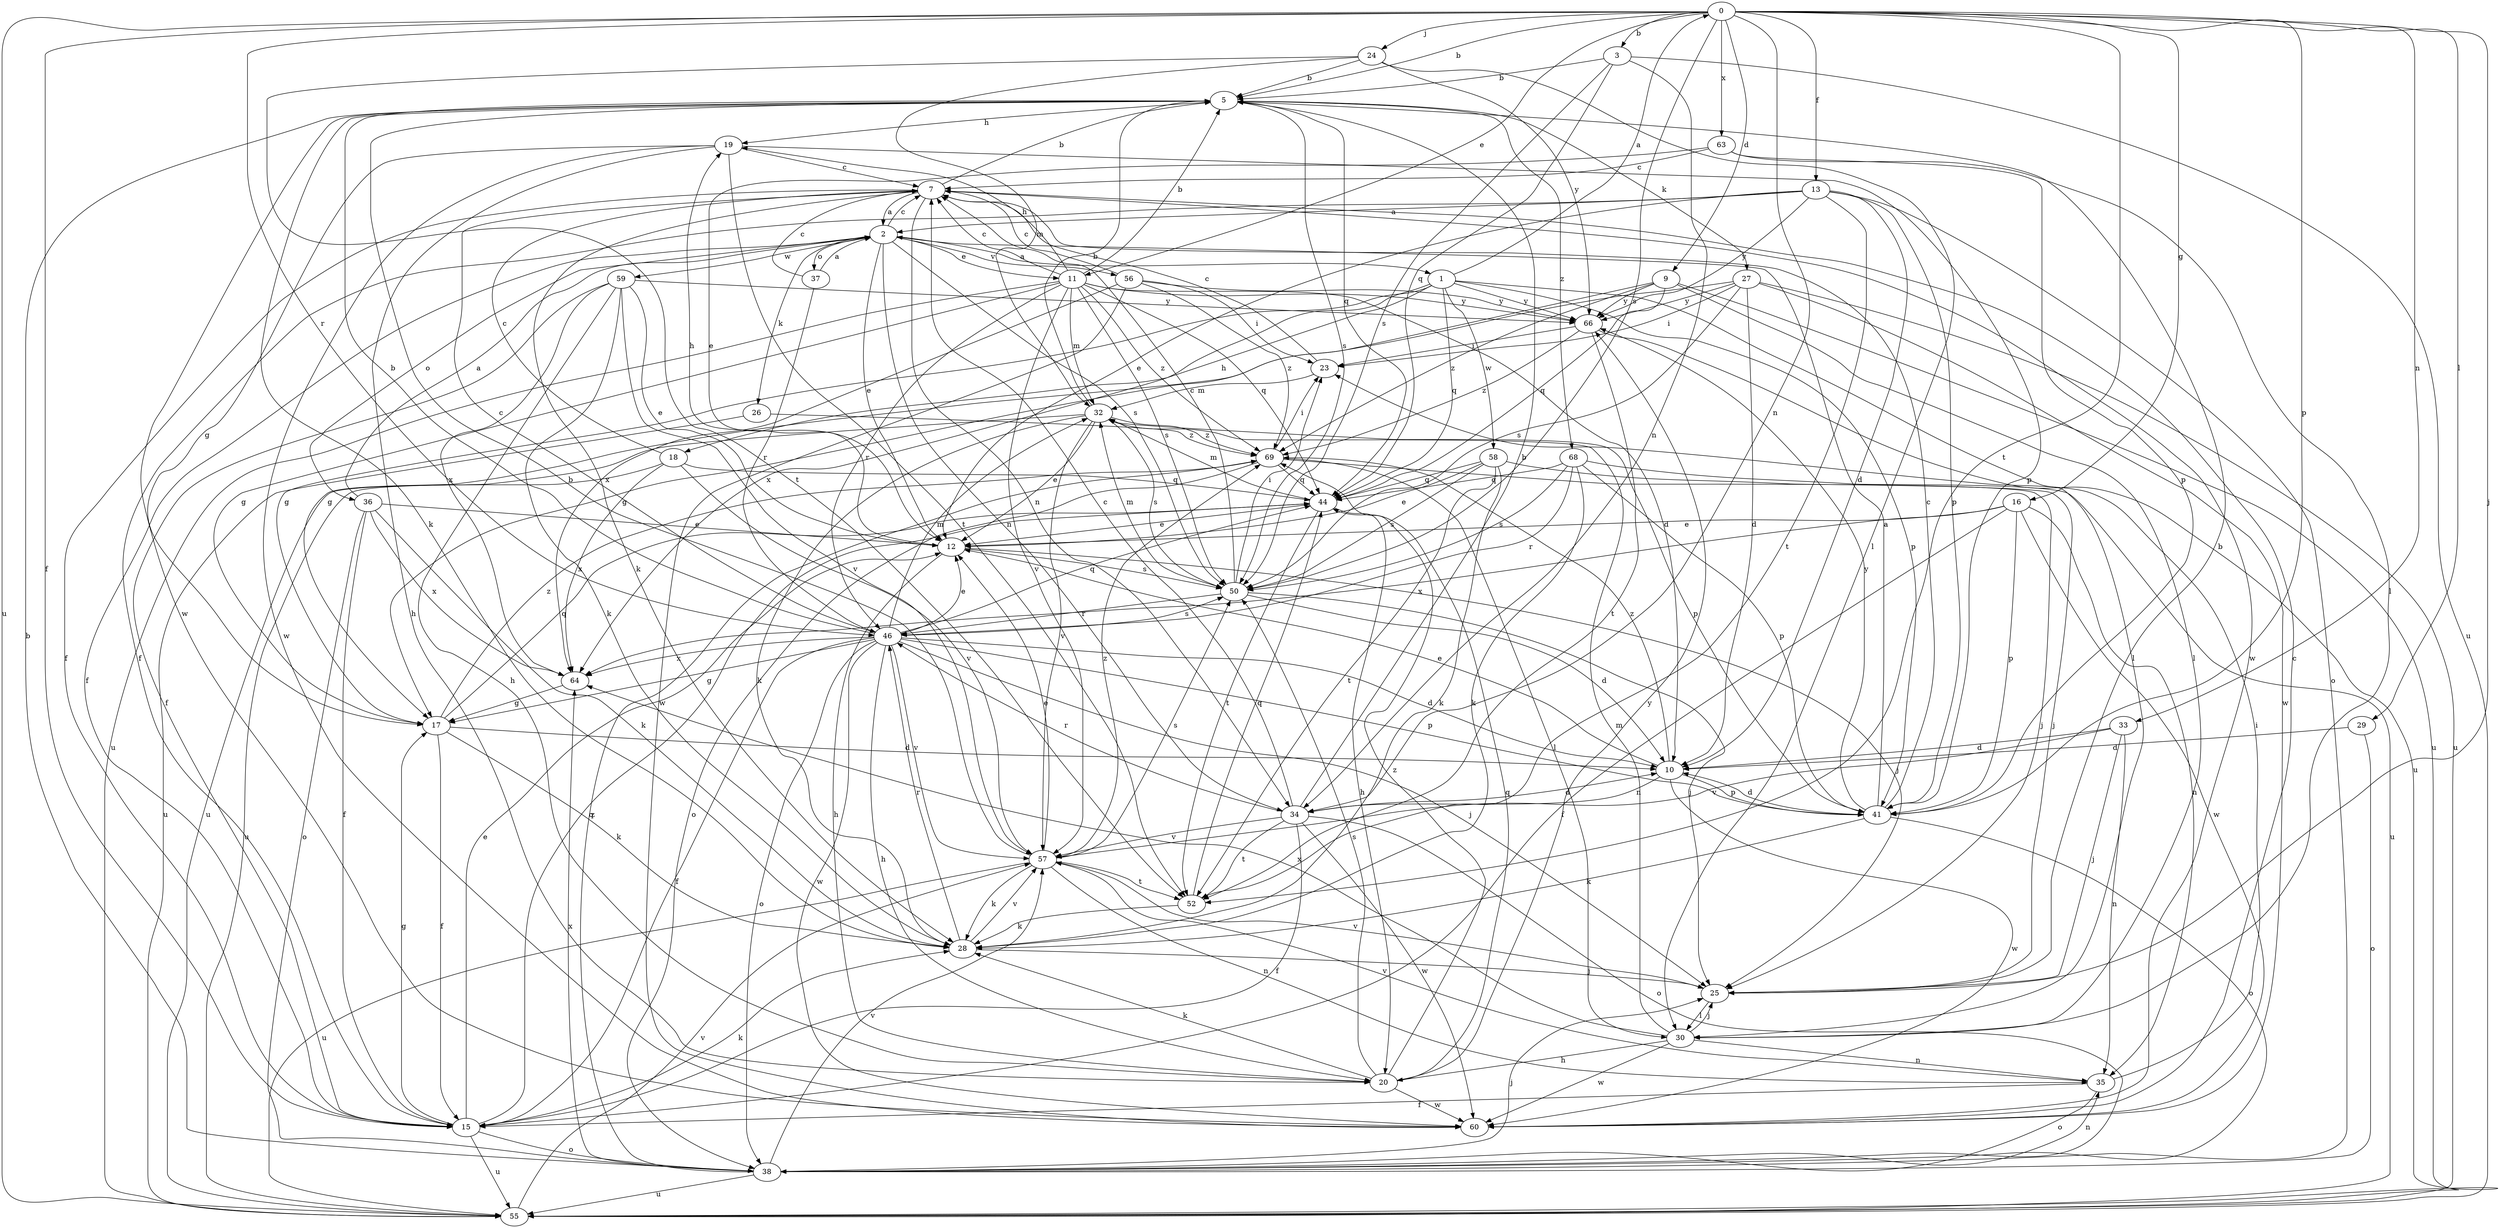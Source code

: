 strict digraph  {
0;
1;
2;
3;
5;
7;
9;
10;
11;
12;
13;
15;
16;
17;
18;
19;
20;
23;
24;
25;
26;
27;
28;
29;
30;
32;
33;
34;
35;
36;
37;
38;
41;
44;
46;
50;
52;
55;
56;
57;
58;
59;
60;
63;
64;
66;
68;
69;
0 -> 3  [label=b];
0 -> 5  [label=b];
0 -> 9  [label=d];
0 -> 11  [label=e];
0 -> 13  [label=f];
0 -> 15  [label=f];
0 -> 16  [label=g];
0 -> 24  [label=j];
0 -> 25  [label=j];
0 -> 29  [label=l];
0 -> 33  [label=n];
0 -> 34  [label=n];
0 -> 41  [label=p];
0 -> 46  [label=r];
0 -> 50  [label=s];
0 -> 52  [label=t];
0 -> 55  [label=u];
0 -> 63  [label=x];
1 -> 0  [label=a];
1 -> 17  [label=g];
1 -> 18  [label=h];
1 -> 30  [label=l];
1 -> 41  [label=p];
1 -> 44  [label=q];
1 -> 58  [label=w];
1 -> 64  [label=x];
1 -> 66  [label=y];
2 -> 1  [label=a];
2 -> 7  [label=c];
2 -> 11  [label=e];
2 -> 12  [label=e];
2 -> 15  [label=f];
2 -> 26  [label=k];
2 -> 34  [label=n];
2 -> 36  [label=o];
2 -> 37  [label=o];
2 -> 50  [label=s];
2 -> 56  [label=v];
2 -> 59  [label=w];
3 -> 5  [label=b];
3 -> 34  [label=n];
3 -> 44  [label=q];
3 -> 50  [label=s];
3 -> 55  [label=u];
5 -> 19  [label=h];
5 -> 27  [label=k];
5 -> 28  [label=k];
5 -> 44  [label=q];
5 -> 50  [label=s];
5 -> 60  [label=w];
5 -> 68  [label=z];
7 -> 2  [label=a];
7 -> 5  [label=b];
7 -> 15  [label=f];
7 -> 28  [label=k];
7 -> 34  [label=n];
7 -> 60  [label=w];
9 -> 17  [label=g];
9 -> 30  [label=l];
9 -> 44  [label=q];
9 -> 55  [label=u];
9 -> 66  [label=y];
9 -> 69  [label=z];
10 -> 12  [label=e];
10 -> 34  [label=n];
10 -> 41  [label=p];
10 -> 60  [label=w];
10 -> 69  [label=z];
11 -> 5  [label=b];
11 -> 7  [label=c];
11 -> 10  [label=d];
11 -> 17  [label=g];
11 -> 19  [label=h];
11 -> 32  [label=m];
11 -> 44  [label=q];
11 -> 46  [label=r];
11 -> 50  [label=s];
11 -> 55  [label=u];
11 -> 57  [label=v];
11 -> 66  [label=y];
11 -> 69  [label=z];
12 -> 19  [label=h];
12 -> 20  [label=h];
12 -> 25  [label=j];
12 -> 50  [label=s];
13 -> 2  [label=a];
13 -> 10  [label=d];
13 -> 12  [label=e];
13 -> 15  [label=f];
13 -> 38  [label=o];
13 -> 41  [label=p];
13 -> 52  [label=t];
13 -> 66  [label=y];
15 -> 12  [label=e];
15 -> 17  [label=g];
15 -> 28  [label=k];
15 -> 38  [label=o];
15 -> 44  [label=q];
15 -> 55  [label=u];
16 -> 12  [label=e];
16 -> 15  [label=f];
16 -> 35  [label=n];
16 -> 41  [label=p];
16 -> 60  [label=w];
16 -> 64  [label=x];
17 -> 10  [label=d];
17 -> 15  [label=f];
17 -> 28  [label=k];
17 -> 44  [label=q];
17 -> 69  [label=z];
18 -> 7  [label=c];
18 -> 44  [label=q];
18 -> 55  [label=u];
18 -> 57  [label=v];
18 -> 64  [label=x];
19 -> 7  [label=c];
19 -> 17  [label=g];
19 -> 20  [label=h];
19 -> 41  [label=p];
19 -> 52  [label=t];
19 -> 60  [label=w];
20 -> 28  [label=k];
20 -> 44  [label=q];
20 -> 50  [label=s];
20 -> 60  [label=w];
20 -> 66  [label=y];
20 -> 69  [label=z];
23 -> 7  [label=c];
23 -> 32  [label=m];
24 -> 5  [label=b];
24 -> 30  [label=l];
24 -> 32  [label=m];
24 -> 52  [label=t];
24 -> 66  [label=y];
25 -> 5  [label=b];
25 -> 30  [label=l];
25 -> 57  [label=v];
26 -> 55  [label=u];
26 -> 69  [label=z];
27 -> 10  [label=d];
27 -> 17  [label=g];
27 -> 23  [label=i];
27 -> 50  [label=s];
27 -> 55  [label=u];
27 -> 60  [label=w];
27 -> 66  [label=y];
28 -> 25  [label=j];
28 -> 46  [label=r];
28 -> 57  [label=v];
29 -> 10  [label=d];
29 -> 38  [label=o];
30 -> 20  [label=h];
30 -> 25  [label=j];
30 -> 32  [label=m];
30 -> 35  [label=n];
30 -> 60  [label=w];
30 -> 64  [label=x];
32 -> 5  [label=b];
32 -> 12  [label=e];
32 -> 28  [label=k];
32 -> 41  [label=p];
32 -> 50  [label=s];
32 -> 55  [label=u];
32 -> 57  [label=v];
32 -> 69  [label=z];
33 -> 10  [label=d];
33 -> 25  [label=j];
33 -> 35  [label=n];
33 -> 57  [label=v];
34 -> 5  [label=b];
34 -> 7  [label=c];
34 -> 10  [label=d];
34 -> 15  [label=f];
34 -> 38  [label=o];
34 -> 46  [label=r];
34 -> 52  [label=t];
34 -> 57  [label=v];
34 -> 60  [label=w];
35 -> 15  [label=f];
35 -> 23  [label=i];
35 -> 38  [label=o];
35 -> 57  [label=v];
36 -> 2  [label=a];
36 -> 12  [label=e];
36 -> 15  [label=f];
36 -> 28  [label=k];
36 -> 38  [label=o];
36 -> 64  [label=x];
37 -> 2  [label=a];
37 -> 7  [label=c];
37 -> 46  [label=r];
38 -> 5  [label=b];
38 -> 25  [label=j];
38 -> 35  [label=n];
38 -> 55  [label=u];
38 -> 57  [label=v];
38 -> 64  [label=x];
38 -> 69  [label=z];
41 -> 2  [label=a];
41 -> 7  [label=c];
41 -> 10  [label=d];
41 -> 28  [label=k];
41 -> 38  [label=o];
41 -> 66  [label=y];
44 -> 12  [label=e];
44 -> 20  [label=h];
44 -> 32  [label=m];
44 -> 52  [label=t];
46 -> 5  [label=b];
46 -> 7  [label=c];
46 -> 10  [label=d];
46 -> 12  [label=e];
46 -> 15  [label=f];
46 -> 17  [label=g];
46 -> 20  [label=h];
46 -> 25  [label=j];
46 -> 32  [label=m];
46 -> 38  [label=o];
46 -> 41  [label=p];
46 -> 44  [label=q];
46 -> 50  [label=s];
46 -> 57  [label=v];
46 -> 60  [label=w];
46 -> 64  [label=x];
50 -> 7  [label=c];
50 -> 10  [label=d];
50 -> 23  [label=i];
50 -> 25  [label=j];
50 -> 32  [label=m];
50 -> 46  [label=r];
52 -> 28  [label=k];
52 -> 44  [label=q];
55 -> 57  [label=v];
56 -> 7  [label=c];
56 -> 23  [label=i];
56 -> 60  [label=w];
56 -> 64  [label=x];
56 -> 66  [label=y];
56 -> 69  [label=z];
57 -> 5  [label=b];
57 -> 12  [label=e];
57 -> 28  [label=k];
57 -> 35  [label=n];
57 -> 50  [label=s];
57 -> 52  [label=t];
57 -> 55  [label=u];
57 -> 69  [label=z];
58 -> 12  [label=e];
58 -> 25  [label=j];
58 -> 28  [label=k];
58 -> 44  [label=q];
58 -> 50  [label=s];
58 -> 52  [label=t];
59 -> 12  [label=e];
59 -> 15  [label=f];
59 -> 20  [label=h];
59 -> 28  [label=k];
59 -> 57  [label=v];
59 -> 64  [label=x];
59 -> 66  [label=y];
60 -> 7  [label=c];
63 -> 7  [label=c];
63 -> 12  [label=e];
63 -> 30  [label=l];
63 -> 41  [label=p];
64 -> 17  [label=g];
66 -> 23  [label=i];
66 -> 52  [label=t];
66 -> 55  [label=u];
66 -> 69  [label=z];
68 -> 28  [label=k];
68 -> 41  [label=p];
68 -> 44  [label=q];
68 -> 46  [label=r];
68 -> 50  [label=s];
68 -> 55  [label=u];
69 -> 23  [label=i];
69 -> 25  [label=j];
69 -> 30  [label=l];
69 -> 38  [label=o];
69 -> 44  [label=q];
}

